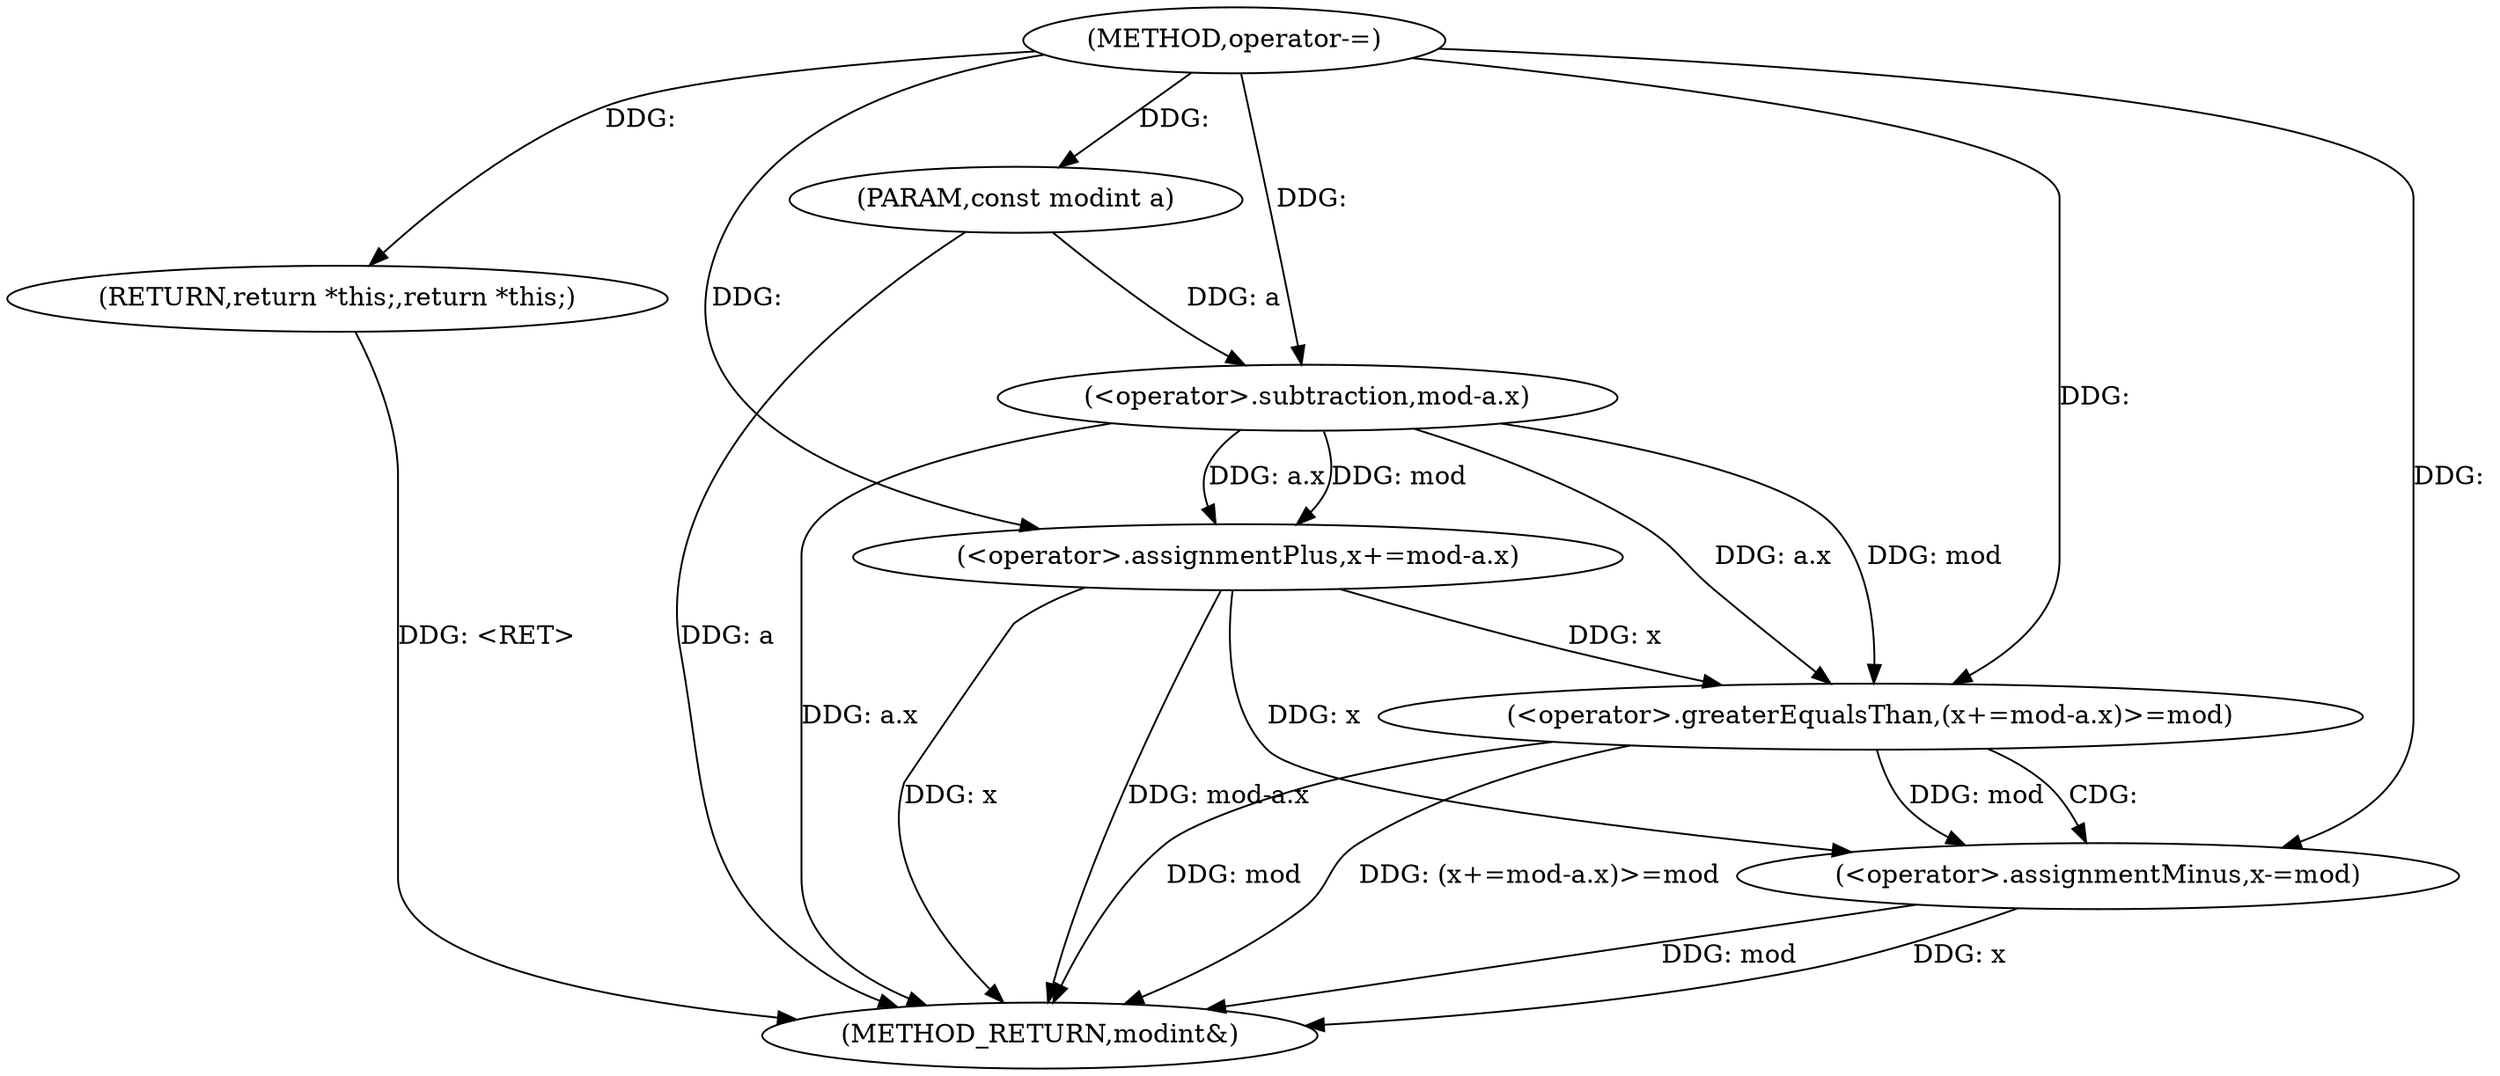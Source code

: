 digraph "operator-=" {  
"1000150" [label = "(METHOD,operator-=)" ]
"1000169" [label = "(METHOD_RETURN,modint&)" ]
"1000151" [label = "(PARAM,const modint a)" ]
"1000166" [label = "(RETURN,return *this;,return *this;)" ]
"1000154" [label = "(<operator>.greaterEqualsThan,(x+=mod-a.x)>=mod)" ]
"1000163" [label = "(<operator>.assignmentMinus,x-=mod)" ]
"1000155" [label = "(<operator>.assignmentPlus,x+=mod-a.x)" ]
"1000157" [label = "(<operator>.subtraction,mod-a.x)" ]
  "1000166" -> "1000169"  [ label = "DDG: <RET>"] 
  "1000151" -> "1000169"  [ label = "DDG: a"] 
  "1000155" -> "1000169"  [ label = "DDG: x"] 
  "1000157" -> "1000169"  [ label = "DDG: a.x"] 
  "1000155" -> "1000169"  [ label = "DDG: mod-a.x"] 
  "1000154" -> "1000169"  [ label = "DDG: mod"] 
  "1000154" -> "1000169"  [ label = "DDG: (x+=mod-a.x)>=mod"] 
  "1000163" -> "1000169"  [ label = "DDG: x"] 
  "1000163" -> "1000169"  [ label = "DDG: mod"] 
  "1000150" -> "1000151"  [ label = "DDG: "] 
  "1000150" -> "1000166"  [ label = "DDG: "] 
  "1000154" -> "1000163"  [ label = "DDG: mod"] 
  "1000150" -> "1000163"  [ label = "DDG: "] 
  "1000155" -> "1000154"  [ label = "DDG: x"] 
  "1000157" -> "1000154"  [ label = "DDG: a.x"] 
  "1000157" -> "1000154"  [ label = "DDG: mod"] 
  "1000150" -> "1000154"  [ label = "DDG: "] 
  "1000155" -> "1000163"  [ label = "DDG: x"] 
  "1000150" -> "1000155"  [ label = "DDG: "] 
  "1000157" -> "1000155"  [ label = "DDG: a.x"] 
  "1000157" -> "1000155"  [ label = "DDG: mod"] 
  "1000150" -> "1000157"  [ label = "DDG: "] 
  "1000151" -> "1000157"  [ label = "DDG: a"] 
  "1000154" -> "1000163"  [ label = "CDG: "] 
}
